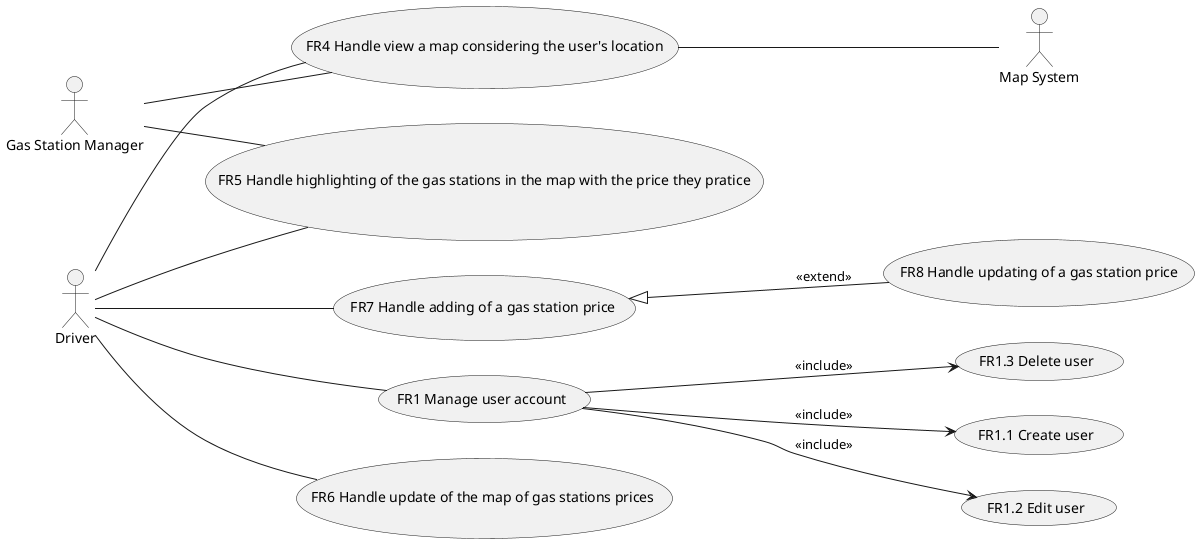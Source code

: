 @startuml
  left to right direction
  actor Driver as d
  actor "Gas Station Manager" as gsm
  actor "Map System" as ms
  d -- (FR1 Manage user account)
  (FR1 Manage user account) --> (FR1.1 Create user) : <<include>>
  (FR1 Manage user account) --> (FR1.2 Edit user) : <<include>>
  (FR1 Manage user account) --> (FR1.3 Delete user) : <<include>>
  d -- (FR4 Handle view a map considering the user's location)
  d -- (FR5 Handle highlighting of the gas stations in the map with the price they pratice)
  d -- (FR6 Handle update of the map of gas stations prices )
  d -- (FR7 Handle adding of a gas station price )
  (FR7 Handle adding of a gas station price ) <|-- (FR8 Handle updating of a gas station price) : <<extend>>
  gsm -- (FR4 Handle view a map considering the user's location)
  gsm -- (FR5 Handle highlighting of the gas stations in the map with the price they pratice)
  (FR4 Handle view a map considering the user's location) -- ms
@enduml
